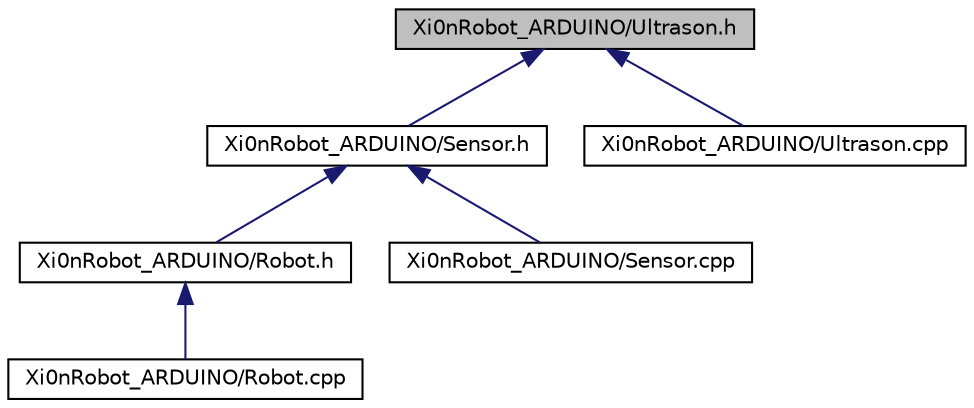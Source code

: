 digraph "Xi0nRobot_ARDUINO/Ultrason.h"
{
  edge [fontname="Helvetica",fontsize="10",labelfontname="Helvetica",labelfontsize="10"];
  node [fontname="Helvetica",fontsize="10",shape=record];
  Node2 [label="Xi0nRobot_ARDUINO/Ultrason.h",height=0.2,width=0.4,color="black", fillcolor="grey75", style="filled", fontcolor="black"];
  Node2 -> Node3 [dir="back",color="midnightblue",fontsize="10",style="solid",fontname="Helvetica"];
  Node3 [label="Xi0nRobot_ARDUINO/Sensor.h",height=0.2,width=0.4,color="black", fillcolor="white", style="filled",URL="$_sensor_8h.html",tooltip="Sensor structure&#39;s. "];
  Node3 -> Node4 [dir="back",color="midnightblue",fontsize="10",style="solid",fontname="Helvetica"];
  Node4 [label="Xi0nRobot_ARDUINO/Robot.h",height=0.2,width=0.4,color="black", fillcolor="white", style="filled",URL="$_robot_8h.html",tooltip="Robot structure&#39;s. "];
  Node4 -> Node5 [dir="back",color="midnightblue",fontsize="10",style="solid",fontname="Helvetica"];
  Node5 [label="Xi0nRobot_ARDUINO/Robot.cpp",height=0.2,width=0.4,color="black", fillcolor="white", style="filled",URL="$_robot_8cpp.html"];
  Node3 -> Node6 [dir="back",color="midnightblue",fontsize="10",style="solid",fontname="Helvetica"];
  Node6 [label="Xi0nRobot_ARDUINO/Sensor.cpp",height=0.2,width=0.4,color="black", fillcolor="white", style="filled",URL="$_sensor_8cpp.html"];
  Node2 -> Node7 [dir="back",color="midnightblue",fontsize="10",style="solid",fontname="Helvetica"];
  Node7 [label="Xi0nRobot_ARDUINO/Ultrason.cpp",height=0.2,width=0.4,color="black", fillcolor="white", style="filled",URL="$_ultrason_8cpp.html"];
}
